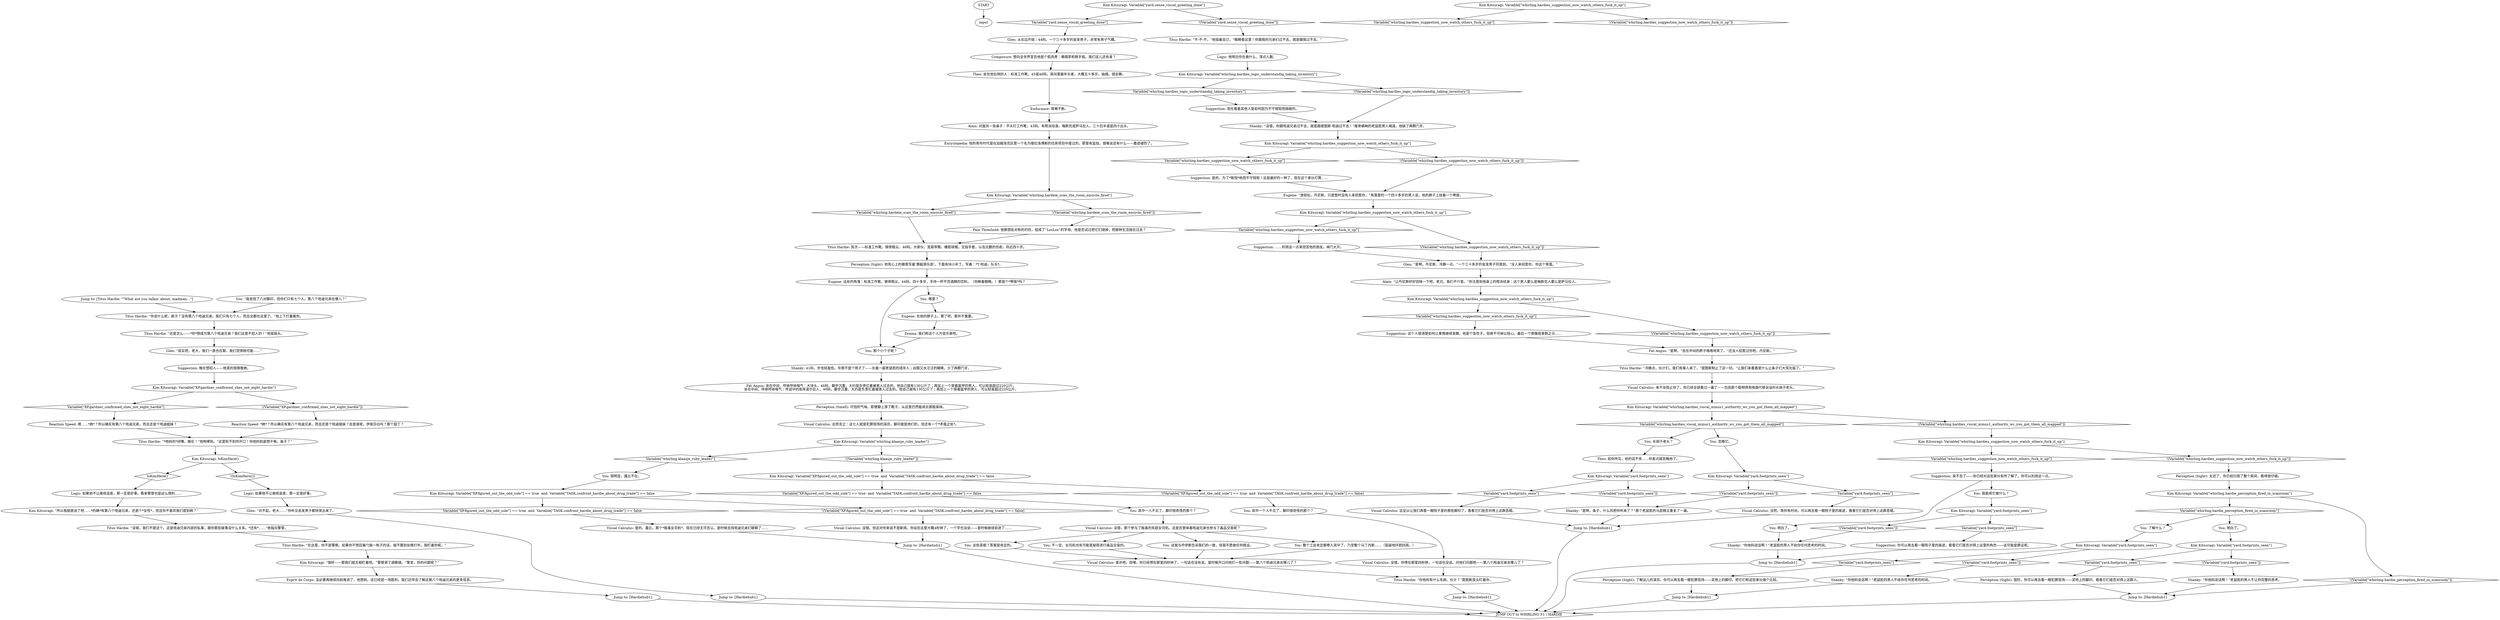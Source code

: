 # WHIRLING F1 / HARDIE SCAN THE ROOM
# * Tracks viscal in the hanged man's sequence allows you to connect these guys to the tracks on the crime scene.
# ==================================================
digraph G {
	  0 [label="START"];
	  1 [label="input"];
	  2 [label="Titus Hardie: “冷静点，伙计们，我们有客人来了，”提图斯制止了这一切。“让我们来看看是什么让条子们大驾光临了。”"];
	  3 [label="Theo: 如你所见，他的话不多……你差点就忽略他了。"];
	  4 [label="You: 这些恶棍？答案是肯定的。"];
	  5 [label="Titus Hardie: “你说什么呢，疯子？没有第八个哈迪兄弟。我们只有七个人，而且全都在这里了。”他上下打量着你。"];
	  6 [label="Titus Hardie: “*他妈的*闭嘴，格伦！”他咆哮到。“这里轮不到你开口！你他妈到底想干嘛，条子？”"];
	  7 [label="Jump to: [Hardiehub1]"];
	  8 [label="You: 其中一个人不见了，脚印很奇怪的那个？"];
	  9 [label="Kim Kitsuragi: Variable[\"whirling.hardies_viscal_minus1_authority_wc_you_got_them_all_mapped\"]"];
	  10 [label="Variable[\"whirling.hardies_viscal_minus1_authority_wc_you_got_them_all_mapped\"]", shape=diamond];
	  11 [label="!(Variable[\"whirling.hardies_viscal_minus1_authority_wc_you_got_them_all_mapped\"])", shape=diamond];
	  12 [label="Kim Kitsuragi: Variable[\"yard.footprints_seen\"]"];
	  13 [label="Variable[\"yard.footprints_seen\"]", shape=diamond];
	  14 [label="!(Variable[\"yard.footprints_seen\"])", shape=diamond];
	  15 [label="Perception (Sight): 了解这儿的演员。你可以再去看一眼犯罪现场——泥地上的脚印。把它们和这些家伙做个比较。"];
	  16 [label="Kim Kitsuragi: Variable[\"whirling.hardies_suggestion_now_watch_others_fuck_it_up\"]"];
	  17 [label="Variable[\"whirling.hardies_suggestion_now_watch_others_fuck_it_up\"]", shape=diamond];
	  18 [label="!(Variable[\"whirling.hardies_suggestion_now_watch_others_fuck_it_up\"])", shape=diamond];
	  19 [label="Kim Kitsuragi: Variable[\"whirling.klaasje_ruby_leader\"]"];
	  20 [label="Variable[\"whirling.klaasje_ruby_leader\"]", shape=diamond];
	  21 [label="!(Variable[\"whirling.klaasje_ruby_leader\"])", shape=diamond];
	  22 [label="Visual Calculus: 是的。露比，那个*贩毒女司机*。现在已经无可否认。是时候去找哈迪兄弟们聊聊了……"];
	  23 [label="Theo: 坐在他右侧的人：标准工作靴，45或46码。房间里最年长者，大概五十多岁。抽烟，很安静。"];
	  24 [label="Suggestion: ……利用这一点来挖苦他的朋友。闸门大开。"];
	  25 [label="Kim Kitsuragi: Variable[\"whirling.hardies_suggestion_now_watch_others_fuck_it_up\"]"];
	  26 [label="Variable[\"whirling.hardies_suggestion_now_watch_others_fuck_it_up\"]", shape=diamond];
	  27 [label="!(Variable[\"whirling.hardies_suggestion_now_watch_others_fuck_it_up\"])", shape=diamond];
	  28 [label="Fat Angus: “是啊，”坐在中间的胖子咯咯地笑了。“还没人招惹过你吧，丹尼斯。”"];
	  29 [label="Eugene: “放轻松，丹尼斯，只是暂时没有人来招惹你，”角落里的一个四十多岁的男人说，他的脖子上挂着一个琴拨。"];
	  30 [label="Visual Calculus: 来不及阻止你了。你已经全部看过一遍了——包括那个聪明得用吸烟代替说话的长胡子老头。"];
	  31 [label="Suggestion: 来不及了——你已经对这些家伙有所了解了。你可以利用这一点。"];
	  32 [label="You: 了解什么？"];
	  33 [label="Jump to: [Titus Hardie: \"\"What are you talkin' about, madman...\"]"];
	  34 [label="Logic: 如果他不让继续追查，那一定是好事。看来警督也是这么想的……"];
	  35 [label="Alain: 对面另一张桌子：平头钉工作靴，43码。有帮派纹身。梅斯克或萨马拉人。三十后半或是四十出头。"];
	  36 [label="Titus Hardie: “不-不-不，”他指着自己，“眼睛看这里！你跟我的兄弟们过不去，就是跟我过不去。”"];
	  37 [label="Kim Kitsuragi: “所以我就直说了吧……*的确*有第八个哈迪兄弟，还是个*女性*，而且你不喜欢我们提到她？”"];
	  38 [label="Jump to: [Hardiehub1]"];
	  39 [label="You: 很明显，露比不在。"];
	  40 [label="Kim Kitsuragi: Variable[\"whirling.hardies_logic_understandig_taking_inventory\"]"];
	  41 [label="Variable[\"whirling.hardies_logic_understandig_taking_inventory\"]", shape=diamond];
	  42 [label="!(Variable[\"whirling.hardies_logic_understandig_taking_inventory\"])", shape=diamond];
	  43 [label="Kim Kitsuragi: Variable[\"yard.footprints_seen\"]"];
	  44 [label="Variable[\"yard.footprints_seen\"]", shape=diamond];
	  45 [label="!(Variable[\"yard.footprints_seen\"])", shape=diamond];
	  46 [label="Glen: “是啊，丹尼斯，冷静一点。”一个三十多岁的金发男子同意到。“没人来招惹你，你这个笨蛋。”"];
	  47 [label="Visual Calculus: 没错，你愣在那里四秒钟，一句话也没说。问他们问题吧——第八个哈迪兄弟去哪儿了？"];
	  48 [label="Jump to: [Hardiehub1]"];
	  49 [label="You: 明白了。"];
	  50 [label="Kim Kitsuragi: Variable[\"XP.figured_out_the_odd_sole\"] == true  and  Variable[\"TASK.confront_hardie_about_drug_trade\"] == false"];
	  51 [label="Variable[\"XP.figured_out_the_odd_sole\"] == true  and  Variable[\"TASK.confront_hardie_about_drug_trade\"] == false", shape=diamond];
	  52 [label="!(Variable[\"XP.figured_out_the_odd_sole\"] == true  and  Variable[\"TASK.confront_hardie_about_drug_trade\"] == false)", shape=diamond];
	  53 [label="Fat Angus: 坐在中间，呼哧呼哧喘气：大块头，46码，脚步沉重，大约是负责扛着被害人过去的。他自己就有130公斤了；再加上一个穿着盔甲的男人，可以轻易超过220公斤。\n坐在中间，呼哧呼哧喘气：传说中的库库诺尔巨人，46码，脚步沉重，大约是负责扛着被害人过去的。他自己就有130公斤了；再加上一个穿着盔甲的男人，可以轻易超过220公斤。"];
	  54 [label="Titus Hardie: “你他妈有什么毛病，伙计？”提图斯歪头盯着你。"];
	  55 [label="Suggestion: 现在看看其他人是如何因为不守规矩而搞砸的。"];
	  56 [label="Visual Calculus: 当然。等你有时间，可以再去看一眼院子里的痕迹，看看它们是否对得上这群恶棍。"];
	  57 [label="Suggestion: 你可以再去看一眼院子里的痕迹，看看它们是否对得上这里的角色——这可能是罪证呢。"];
	  58 [label="You: 不一定。女司机也有可能是秘密进行毒品交易的。"];
	  59 [label="Titus Hardie: “还是怎么——*你*想成为第八个哈迪兄弟？我们这里不招人的！”他摇摇头。"];
	  60 [label="Glen: 从右边开始：44码。一个三十多岁的金发男子，非常有男子气概。"];
	  61 [label="Endurance: 咳嗽不断。"];
	  62 [label="You: 那个小个子呢？"];
	  63 [label="Shanky: “没错，你跟哈迪兄弟过不去，就是跟提图斯·哈迪过不去！”瘦骨嶙峋的老鼠脸男人喊道，他缺了两颗门牙。"];
	  64 [label="You: 长胡子老头？"];
	  65 [label="Kim Kitsuragi: Variable[\"whirling.hardies_suggestion_now_watch_others_fuck_it_up\"]"];
	  66 [label="Variable[\"whirling.hardies_suggestion_now_watch_others_fuck_it_up\"]", shape=diamond];
	  67 [label="!(Variable[\"whirling.hardies_suggestion_now_watch_others_fuck_it_up\"])", shape=diamond];
	  68 [label="Suggestion: 这个人很清楚如何让事情继续发酵。他是个急性子，但绝不可掉以轻心。最后一个倒像是害群之马……"];
	  69 [label="Glen: “对不起，老大……”你听见金发男子都快哭出来了。"];
	  70 [label="Pain Threshold: 他脖颈处对称的灼伤，组成了“LosLos”的字母。他是否试过把它们烧掉，把那种生活抛在过去？"];
	  71 [label="Kim Kitsuragi: Variable[\"whirling.hardie_perception_fired_in_scanroom\"]"];
	  72 [label="Variable[\"whirling.hardie_perception_fired_in_scanroom\"]", shape=diamond];
	  73 [label="!(Variable[\"whirling.hardie_perception_fired_in_scanroom\"])", shape=diamond];
	  74 [label="Logic: 他明白你在做什么，清点人数。"];
	  75 [label="You: 忽略它。"];
	  76 [label="Jump to: [Hardiehub1]"];
	  77 [label="You: 哪里？"];
	  78 [label="Jump to: [Hardiehub1]"];
	  79 [label="Kim Kitsuragi: “很好——那我们就互相盯着吧。”警督调了调眼镜。“警官，你的问题呢？”"];
	  80 [label="Perception (Sight): 太迟了，你已经扫视了整个房间，看得很仔细。"];
	  81 [label="Encyclopedia: 他的青年时代是在加姆洛克区里一个名为维拉洛博斯的住房项目中度过的。那里有监狱。很难说还有什么——墨迹褪色了。"];
	  82 [label="Drama: 我们称这个人为音乐家吧。"];
	  83 [label="Shanky: “是啊，条子，什么风把你吹来了？”那个老鼠脸的马屁精又重复了一遍。"];
	  84 [label="Perception (Sight): 很好。你可以再去看一眼犯罪现场——泥地上的脚印。看看它们是否对得上这群人。"];
	  85 [label="You: 这就与乔伊斯告诉我们的一致，但我不愿做任何假设。"];
	  86 [label="Visual Calculus: 或许吧。但嘿，你已经愣在那里四秒钟了，一句话也没有说。是时候开口问他们一些问题——第八个哈迪兄弟去哪儿了？"];
	  87 [label="Titus Hardie: “在这里，你不是警察。如果你不想后脑勺挨一枪子的话，就不要到处瞎打听。我盯着你呢。”"];
	  88 [label="Visual Calculus: 没错。但这对你来说不是新闻。你站在这里大概4秒钟了，一个字也没说——是时候继续前进了……"];
	  89 [label="Visual Calculus: 总而言之：这七人就是犯罪现场的演员，脚印就是他们的，但还有一个*矛盾之处*。"];
	  90 [label="Suggestion: 是的，为了*取悦*他而不守规矩！这是最好的一种了，现在这个家伙打算……"];
	  91 [label="You: 明白了。"];
	  92 [label="Suggestion: 格伦想招人——他真的很尊敬她。"];
	  93 [label="Perception (Smell): 可怕的气味。即便脚上穿了靴子，从这里仍然能闻见那股臭味。"];
	  94 [label="Perception (Sight): 他背心上的徽章写着‘赛艇俱乐部’。下面有块小补丁，写着：*T·哈迪，队长*。"];
	  95 [label="Shanky: “你他妈说话啊！”老鼠脸的男人不给你任何思考的时间。"];
	  96 [label="Kim Kitsuragi: Variable[\"yard.sense_viscal_greeting_done\"]"];
	  97 [label="Variable[\"yard.sense_viscal_greeting_done\"]", shape=diamond];
	  98 [label="!(Variable[\"yard.sense_viscal_greeting_done\"])", shape=diamond];
	  99 [label="Kim Kitsuragi: Variable[\"yard.footprints_seen\"]"];
	  100 [label="Variable[\"yard.footprints_seen\"]", shape=diamond];
	  101 [label="!(Variable[\"yard.footprints_seen\"])", shape=diamond];
	  102 [label="Kim Kitsuragi: Variable[\"yard.footprints_seen\"]"];
	  103 [label="Variable[\"yard.footprints_seen\"]", shape=diamond];
	  104 [label="!(Variable[\"yard.footprints_seen\"])", shape=diamond];
	  105 [label="You: “我发现了八对脚印，但你们只有七个人。第八个哈迪兄弟在哪儿？”"];
	  106 [label="Reaction Speed: 嗯……*她*？所以确实有第八个哈迪兄弟，而且还是个哈迪姐妹？"];
	  107 [label="Kim Kitsuragi: IsKimHere()"];
	  108 [label="IsKimHere()", shape=diamond];
	  109 [label="!(IsKimHere())", shape=diamond];
	  110 [label="Titus Hardie: “没错，我们不提这个。这是哈迪兄弟内部的私事，跟你那些破事没什么关系。*还有*……”他指向警督。"];
	  111 [label="Kim Kitsuragi: Variable[\"whirling.hardies_suggestion_now_watch_others_fuck_it_up\"]"];
	  112 [label="Variable[\"whirling.hardies_suggestion_now_watch_others_fuck_it_up\"]", shape=diamond];
	  113 [label="!(Variable[\"whirling.hardies_suggestion_now_watch_others_fuck_it_up\"])", shape=diamond];
	  114 [label="Kim Kitsuragi: Variable[\"whirling.hardies_suggestion_now_watch_others_fuck_it_up\"]"];
	  115 [label="Variable[\"whirling.hardies_suggestion_now_watch_others_fuck_it_up\"]", shape=diamond];
	  116 [label="!(Variable[\"whirling.hardies_suggestion_now_watch_others_fuck_it_up\"])", shape=diamond];
	  117 [label="Shanky: “你他妈说话啊！”老鼠脸的男人不让你完整的思考。"];
	  118 [label="Kim Kitsuragi: Variable[\"XP.figured_out_the_odd_sole\"] == true  and  Variable[\"TASK.confront_hardie_about_drug_trade\"] == false"];
	  119 [label="Variable[\"XP.figured_out_the_odd_sole\"] == true  and  Variable[\"TASK.confront_hardie_about_drug_trade\"] == false", shape=diamond];
	  120 [label="!(Variable[\"XP.figured_out_the_odd_sole\"] == true  and  Variable[\"TASK.confront_hardie_about_drug_trade\"] == false)", shape=diamond];
	  121 [label="You: 整个工会肯定都卷入其中了，乃至整个马丁内斯……（狐疑地环顾四周。）"];
	  122 [label="Alain: “让丹尼斯好好回味一下吧，老兄。我们不介意。”你注意到他身上的帮派纹身：这个男人要么是梅斯克人要么是萨马拉人。"];
	  123 [label="Glen: “其实吧，老大，我们一直也在聊，我们觉得她可能……”"];
	  124 [label="Reaction Speed: *她*？所以确实有第八个哈迪兄弟，而且还是个哈迪姐妹？会是谁呢，伊丽莎白吗？那个园丁？"];
	  125 [label="Esprit de Corps: 没必要再继续向前推进了，他想到。这已经是一场胜利。我们迟早会了解这第八个哈迪兄弟的更多信息。"];
	  126 [label="Titus Hardie: 其次——标准工作靴，钢骨鞋尖，46码。大家伙，宽肩窄臀。橄榄球帽，无指手套，以及无数的伤疤，将近四十岁。"];
	  127 [label="Shanky: 41码，步伐轻盈些。毕竟不是个孩子了——长着一副老鼠脸的成年人；凶狠又水汪汪的眼睛，少了两颗门牙。"];
	  128 [label="Composure: 想向全世界宣告他是个肌肉男：嚼烟草和掰手指。我们这儿还有谁？"];
	  129 [label="Kim Kitsuragi: Variable[\"whirling.hardeie_scan_the_room_encyclo_fired\"]"];
	  130 [label="Variable[\"whirling.hardeie_scan_the_room_encyclo_fired\"]", shape=diamond];
	  131 [label="!(Variable[\"whirling.hardeie_scan_the_room_encyclo_fired\"])", shape=diamond];
	  132 [label="You: 我能用它做什么？"];
	  133 [label="Visual Calculus: 没错，那个参与了贩毒的失踪女司机。这是否意味着哈迪兄弟也参与了毒品交易呢？"];
	  134 [label="Logic: 如果他不让继续追查，那一定是好事。"];
	  135 [label="Jump to: [Hardiehub1]"];
	  136 [label="Eugene: 在他的脖子上。算了吧，那并不重要。"];
	  137 [label="Visual Calculus: 这足以让我们再看一眼院子里的那些脚印了，看看它们是否对得上这群恶棍。"];
	  138 [label="Jump to: [Hardiehub1]"];
	  139 [label="You: 其中一人不见了，脚印很奇怪的那个？"];
	  140 [label="Kim Kitsuragi: Variable[\"XP.gardner_confirmed_shes_not_eight_hardie\"]"];
	  141 [label="Variable[\"XP.gardner_confirmed_shes_not_eight_hardie\"]", shape=diamond];
	  142 [label="!(Variable[\"XP.gardner_confirmed_shes_not_eight_hardie\"])", shape=diamond];
	  144 [label="Eugene: 远处的角落：标准工作靴，钢骨鞋尖，44码。四十多岁，手持一杯不含酒精的饮料。（你眯着眼睛。）那是个*琴拨*吗？"];
	  145 [label="Jump to: [Hardiehub1]"];
	  146 [label="Kim Kitsuragi: Variable[\"yard.footprints_seen\"]"];
	  147 [label="Variable[\"yard.footprints_seen\"]", shape=diamond];
	  148 [label="!(Variable[\"yard.footprints_seen\"])", shape=diamond];
	  149 [label="Shanky: “你他妈说话啊！”老鼠脸的男人不给你任何思考的时间。"];
	  6400161 [label="JUMP OUT to WHIRLING F1 / HARDIE", shape=diamond];
	  0 -> 1
	  2 -> 30
	  3 -> 43
	  4 -> 86
	  5 -> 59
	  6 -> 107
	  7 -> 6400161
	  8 -> 47
	  9 -> 10
	  9 -> 11
	  10 -> 64
	  10 -> 75
	  11 -> 25
	  12 -> 13
	  12 -> 14
	  13 -> 56
	  14 -> 83
	  15 -> 78
	  16 -> 17
	  16 -> 18
	  19 -> 20
	  19 -> 21
	  20 -> 39
	  21 -> 118
	  22 -> 135
	  23 -> 61
	  24 -> 46
	  25 -> 26
	  25 -> 27
	  26 -> 31
	  27 -> 80
	  28 -> 2
	  29 -> 114
	  30 -> 9
	  31 -> 91
	  31 -> 132
	  32 -> 99
	  33 -> 5
	  34 -> 37
	  35 -> 81
	  36 -> 74
	  37 -> 110
	  38 -> 6400161
	  39 -> 50
	  40 -> 41
	  40 -> 42
	  41 -> 55
	  42 -> 63
	  43 -> 44
	  43 -> 45
	  44 -> 137
	  45 -> 83
	  46 -> 122
	  47 -> 54
	  48 -> 6400161
	  49 -> 102
	  50 -> 51
	  50 -> 52
	  51 -> 22
	  52 -> 88
	  53 -> 93
	  54 -> 138
	  55 -> 63
	  56 -> 48
	  57 -> 76
	  58 -> 86
	  59 -> 123
	  60 -> 128
	  61 -> 35
	  62 -> 127
	  63 -> 111
	  64 -> 3
	  65 -> 66
	  65 -> 67
	  66 -> 68
	  67 -> 28
	  68 -> 28
	  69 -> 7
	  70 -> 126
	  71 -> 72
	  71 -> 73
	  72 -> 32
	  72 -> 49
	  73 -> 145
	  74 -> 40
	  75 -> 12
	  76 -> 6400161
	  77 -> 136
	  78 -> 6400161
	  79 -> 125
	  80 -> 71
	  81 -> 129
	  82 -> 62
	  83 -> 48
	  84 -> 145
	  85 -> 86
	  86 -> 54
	  87 -> 79
	  88 -> 135
	  89 -> 19
	  90 -> 29
	  91 -> 149
	  92 -> 140
	  93 -> 89
	  94 -> 144
	  95 -> 78
	  96 -> 97
	  96 -> 98
	  97 -> 60
	  98 -> 36
	  99 -> 100
	  99 -> 101
	  100 -> 15
	  101 -> 95
	  102 -> 104
	  102 -> 103
	  103 -> 84
	  104 -> 117
	  105 -> 5
	  106 -> 6
	  107 -> 108
	  107 -> 109
	  108 -> 34
	  109 -> 134
	  110 -> 87
	  111 -> 112
	  111 -> 113
	  112 -> 90
	  113 -> 29
	  114 -> 115
	  114 -> 116
	  115 -> 24
	  116 -> 46
	  117 -> 145
	  118 -> 120
	  118 -> 119
	  119 -> 139
	  120 -> 8
	  121 -> 86
	  122 -> 65
	  123 -> 92
	  124 -> 6
	  125 -> 38
	  126 -> 94
	  127 -> 53
	  128 -> 23
	  129 -> 130
	  129 -> 131
	  130 -> 126
	  131 -> 70
	  132 -> 146
	  133 -> 121
	  133 -> 58
	  133 -> 4
	  133 -> 85
	  134 -> 69
	  135 -> 6400161
	  136 -> 82
	  137 -> 48
	  138 -> 6400161
	  139 -> 133
	  140 -> 141
	  140 -> 142
	  141 -> 106
	  142 -> 124
	  144 -> 77
	  144 -> 62
	  145 -> 6400161
	  146 -> 147
	  146 -> 148
	  147 -> 57
	  148 -> 149
	  149 -> 76
}

